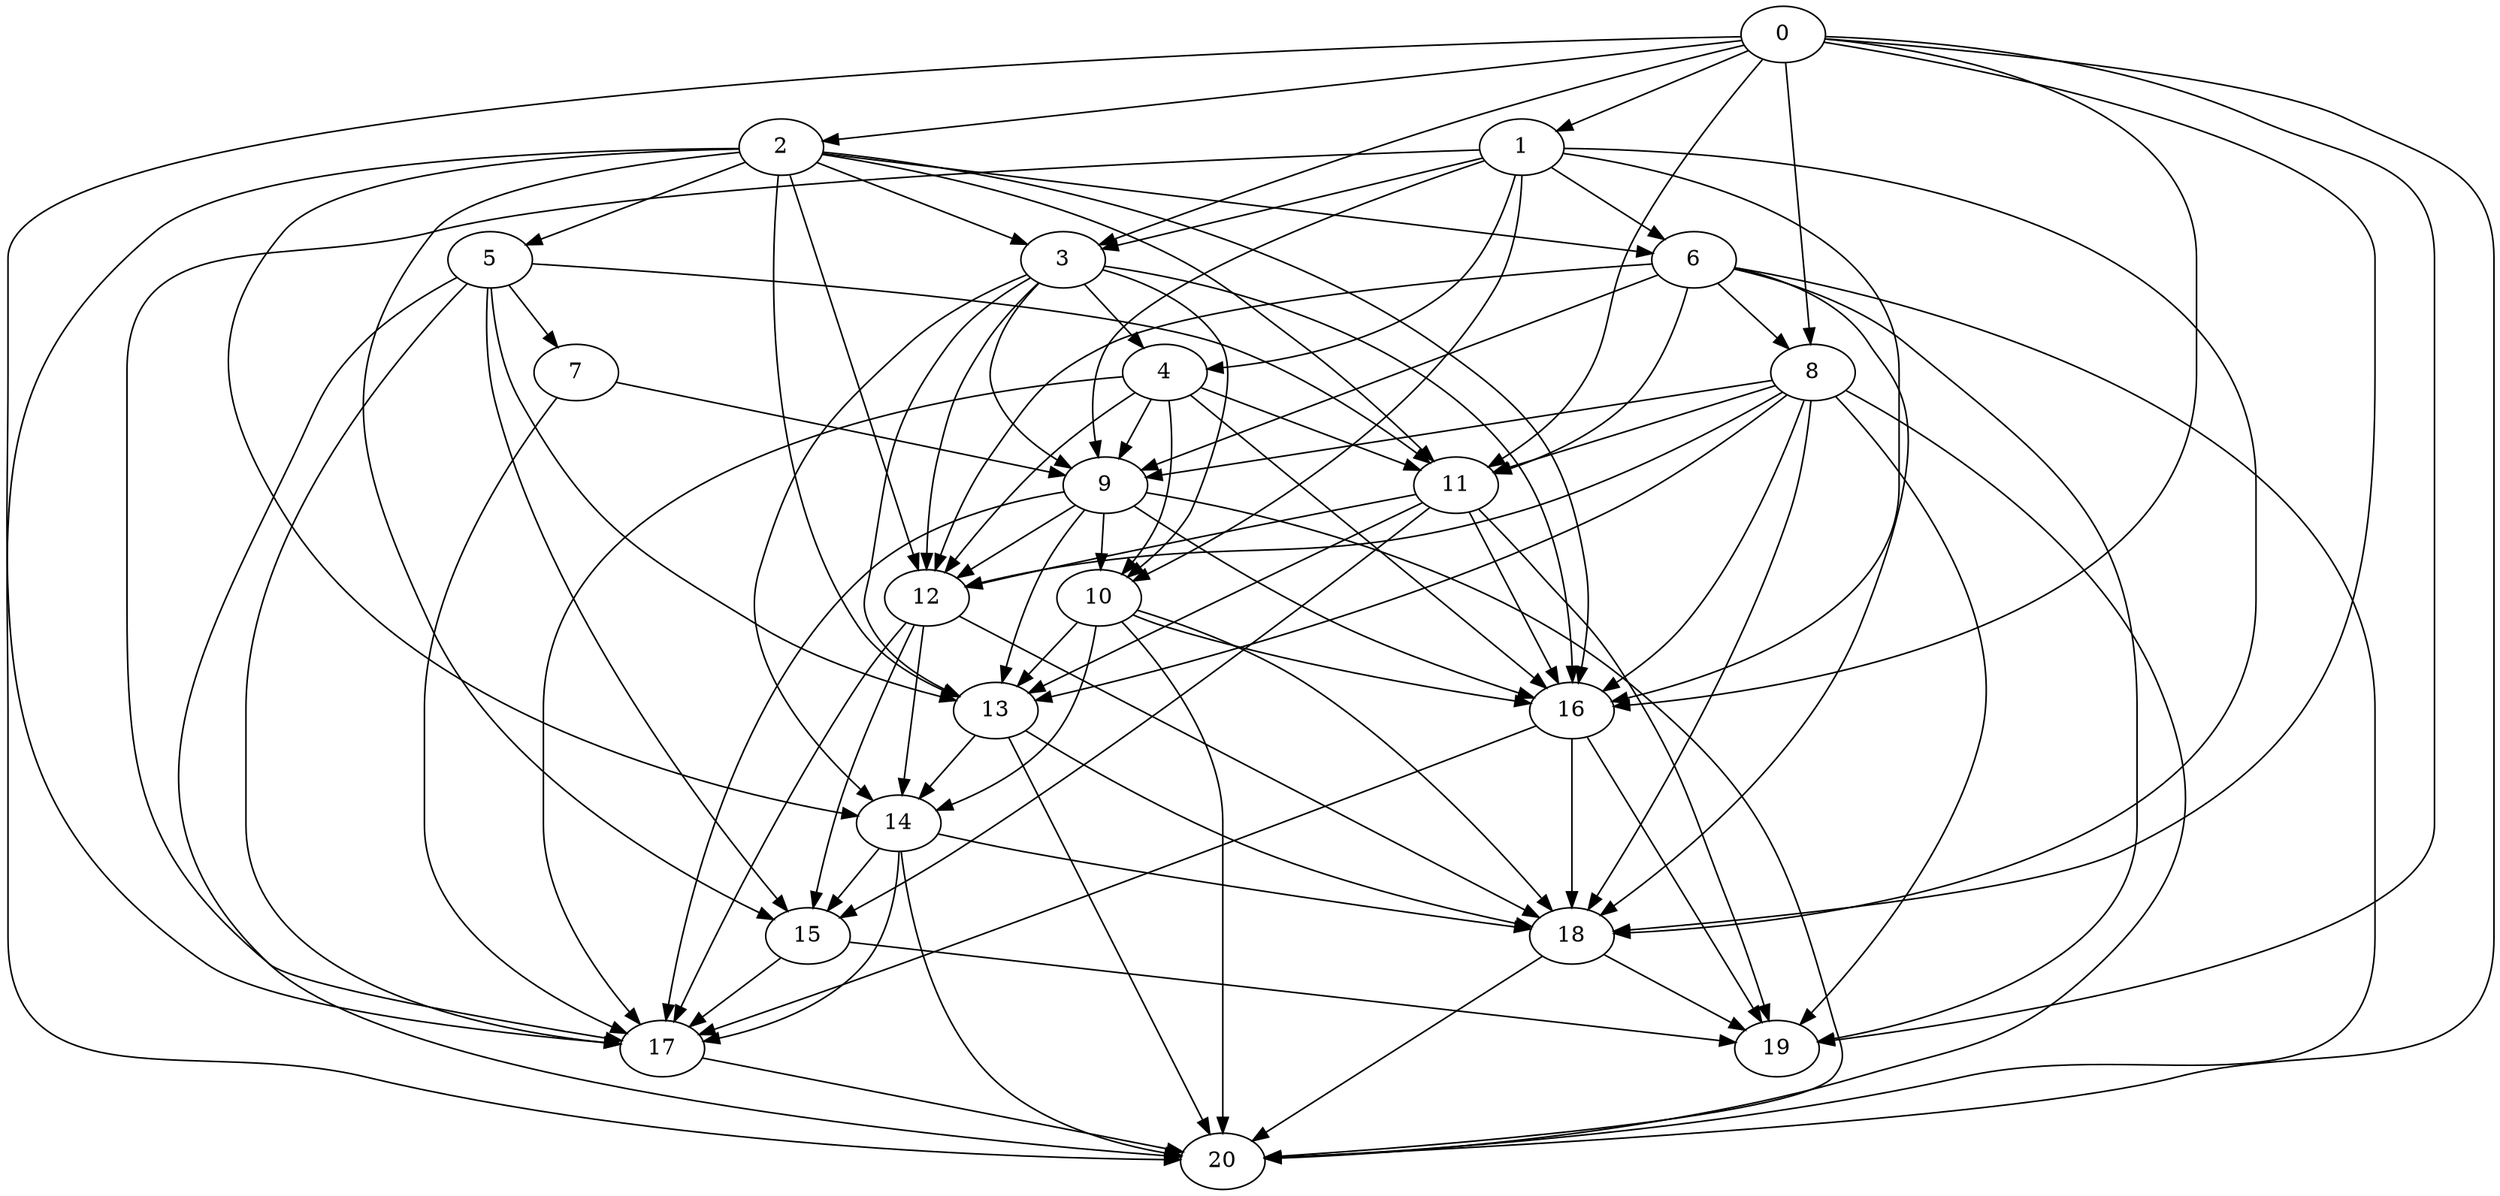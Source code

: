 digraph "Random_Nodes_21_Density_4.71_CCR_0.10_WeightType_Random_Homogeneous-2" {
0 [Weight=87];
2 [Weight=390];
1 [Weight=217];
6 [Weight=346];
5 [Weight=390];
3 [Weight=130];
4 [Weight=260];
8 [Weight=260];
7 [Weight=260];
11 [Weight=433];
9 [Weight=87];
10 [Weight=303];
12 [Weight=433];
13 [Weight=346];
14 [Weight=130];
15 [Weight=433];
16 [Weight=346];
18 [Weight=260];
17 [Weight=390];
19 [Weight=303];
20 [Weight=87];
3 -> 9 [Weight=8];
8 -> 9 [Weight=4];
10 -> 14 [Weight=2];
14 -> 15 [Weight=8];
0 -> 2 [Weight=7];
9 -> 12 [Weight=2];
2 -> 13 [Weight=9];
8 -> 12 [Weight=3];
4 -> 11 [Weight=7];
0 -> 1 [Weight=8];
3 -> 14 [Weight=2];
5 -> 15 [Weight=2];
7 -> 17 [Weight=6];
3 -> 10 [Weight=5];
2 -> 15 [Weight=2];
4 -> 17 [Weight=7];
18 -> 20 [Weight=10];
2 -> 11 [Weight=4];
14 -> 20 [Weight=5];
14 -> 17 [Weight=10];
13 -> 14 [Weight=4];
10 -> 20 [Weight=10];
0 -> 18 [Weight=10];
11 -> 16 [Weight=6];
8 -> 18 [Weight=2];
16 -> 18 [Weight=7];
4 -> 12 [Weight=3];
3 -> 12 [Weight=2];
1 -> 18 [Weight=10];
0 -> 17 [Weight=4];
3 -> 4 [Weight=10];
8 -> 16 [Weight=4];
10 -> 18 [Weight=8];
10 -> 13 [Weight=3];
11 -> 19 [Weight=7];
16 -> 19 [Weight=9];
11 -> 13 [Weight=3];
1 -> 17 [Weight=4];
11 -> 15 [Weight=10];
5 -> 17 [Weight=6];
6 -> 11 [Weight=7];
10 -> 16 [Weight=3];
0 -> 8 [Weight=9];
5 -> 20 [Weight=6];
16 -> 17 [Weight=6];
1 -> 6 [Weight=5];
7 -> 9 [Weight=10];
6 -> 19 [Weight=7];
0 -> 11 [Weight=5];
5 -> 11 [Weight=5];
2 -> 3 [Weight=10];
8 -> 19 [Weight=9];
8 -> 11 [Weight=6];
15 -> 19 [Weight=6];
1 -> 10 [Weight=10];
2 -> 12 [Weight=2];
0 -> 3 [Weight=7];
12 -> 17 [Weight=4];
1 -> 4 [Weight=9];
3 -> 13 [Weight=4];
12 -> 15 [Weight=2];
12 -> 18 [Weight=4];
17 -> 20 [Weight=10];
0 -> 20 [Weight=6];
2 -> 16 [Weight=5];
15 -> 17 [Weight=7];
9 -> 17 [Weight=8];
4 -> 9 [Weight=6];
2 -> 6 [Weight=8];
6 -> 9 [Weight=5];
18 -> 19 [Weight=8];
4 -> 10 [Weight=3];
11 -> 12 [Weight=10];
5 -> 13 [Weight=2];
2 -> 20 [Weight=2];
9 -> 10 [Weight=6];
8 -> 13 [Weight=6];
9 -> 13 [Weight=7];
14 -> 18 [Weight=7];
5 -> 7 [Weight=6];
8 -> 20 [Weight=3];
6 -> 8 [Weight=2];
1 -> 9 [Weight=6];
1 -> 3 [Weight=5];
6 -> 18 [Weight=9];
0 -> 19 [Weight=3];
9 -> 20 [Weight=9];
1 -> 16 [Weight=6];
3 -> 16 [Weight=6];
2 -> 5 [Weight=6];
9 -> 16 [Weight=5];
12 -> 14 [Weight=7];
0 -> 16 [Weight=8];
6 -> 20 [Weight=6];
13 -> 18 [Weight=5];
13 -> 20 [Weight=6];
6 -> 12 [Weight=4];
2 -> 14 [Weight=3];
4 -> 16 [Weight=9];
}
